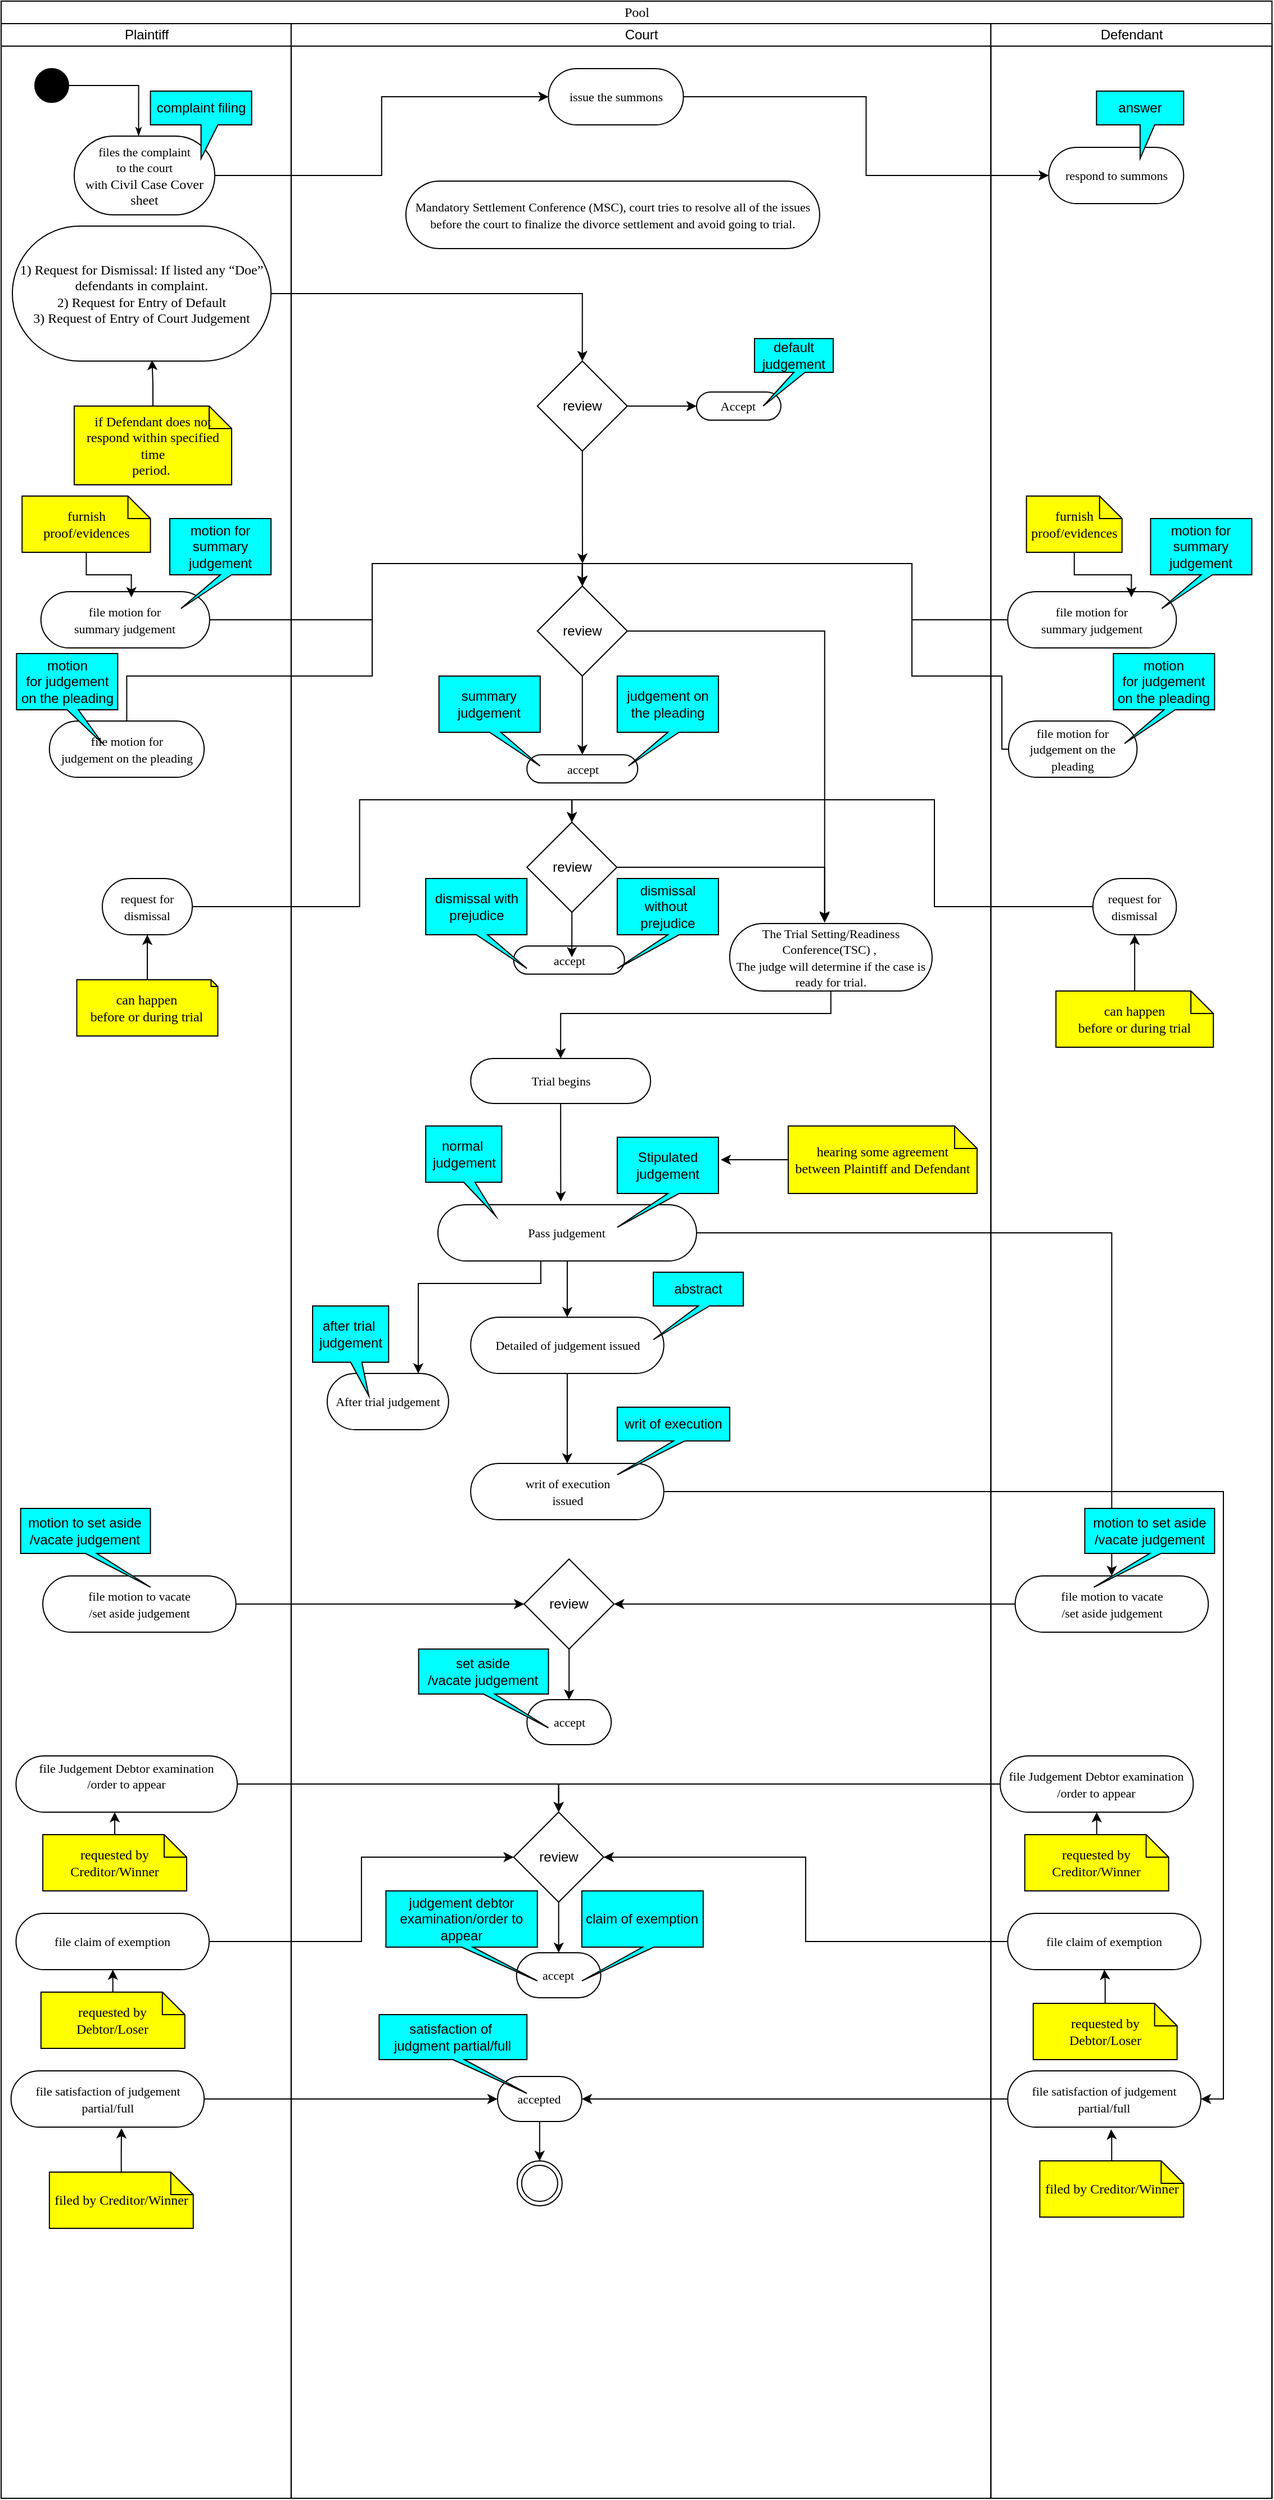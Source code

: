 <mxfile version="20.1.1" type="github">
  <diagram name="Page-1" id="0783ab3e-0a74-02c8-0abd-f7b4e66b4bec">
    <mxGraphModel dx="1243" dy="2757" grid="1" gridSize="10" guides="1" tooltips="1" connect="1" arrows="1" fold="1" page="1" pageScale="1" pageWidth="850" pageHeight="1100" background="none" math="0" shadow="0">
      <root>
        <mxCell id="0" />
        <mxCell id="1" parent="0" />
        <mxCell id="1c1d494c118603dd-1" value="Pool" style="swimlane;html=1;childLayout=stackLayout;startSize=20;rounded=0;shadow=0;comic=0;labelBackgroundColor=none;strokeWidth=1;fontFamily=Verdana;fontSize=12;align=center;fontStyle=0" parent="1" vertex="1">
          <mxGeometry x="60" y="-2180" width="1130.2" height="2220" as="geometry" />
        </mxCell>
        <mxCell id="rqw2_flAwsqcisbEdpRb-81" style="edgeStyle=orthogonalEdgeStyle;rounded=0;orthogonalLoop=1;jettySize=auto;html=1;entryX=0.5;entryY=0;entryDx=0;entryDy=0;fontStyle=0" parent="1c1d494c118603dd-1" source="rqw2_flAwsqcisbEdpRb-68" target="rqw2_flAwsqcisbEdpRb-80" edge="1">
          <mxGeometry relative="1" as="geometry" />
        </mxCell>
        <mxCell id="rqw2_flAwsqcisbEdpRb-84" style="edgeStyle=orthogonalEdgeStyle;rounded=0;orthogonalLoop=1;jettySize=auto;html=1;entryX=0;entryY=0.5;entryDx=0;entryDy=0;fontStyle=0" parent="1c1d494c118603dd-1" source="rqw2_flAwsqcisbEdpRb-71" target="rqw2_flAwsqcisbEdpRb-80" edge="1">
          <mxGeometry relative="1" as="geometry" />
        </mxCell>
        <mxCell id="2UfcmBDN33OV_tJoAeHY-24" style="edgeStyle=orthogonalEdgeStyle;rounded=0;orthogonalLoop=1;jettySize=auto;html=1;entryX=0;entryY=0.5;entryDx=0;entryDy=0;fontStyle=0" parent="1c1d494c118603dd-1" source="2UfcmBDN33OV_tJoAeHY-19" target="2UfcmBDN33OV_tJoAeHY-23" edge="1">
          <mxGeometry relative="1" as="geometry" />
        </mxCell>
        <mxCell id="2UfcmBDN33OV_tJoAeHY-27" style="edgeStyle=orthogonalEdgeStyle;rounded=0;orthogonalLoop=1;jettySize=auto;html=1;entryX=0;entryY=0.5;entryDx=0;entryDy=0;fontStyle=0" parent="1c1d494c118603dd-1" source="2UfcmBDN33OV_tJoAeHY-23" target="2UfcmBDN33OV_tJoAeHY-26" edge="1">
          <mxGeometry relative="1" as="geometry" />
        </mxCell>
        <mxCell id="rqw2_flAwsqcisbEdpRb-102" style="edgeStyle=orthogonalEdgeStyle;rounded=0;orthogonalLoop=1;jettySize=auto;html=1;entryX=0;entryY=0.5;entryDx=0;entryDy=0;fontStyle=0" parent="1c1d494c118603dd-1" source="rqw2_flAwsqcisbEdpRb-96" target="rqw2_flAwsqcisbEdpRb-99" edge="1">
          <mxGeometry relative="1" as="geometry" />
        </mxCell>
        <mxCell id="rqw2_flAwsqcisbEdpRb-103" style="edgeStyle=orthogonalEdgeStyle;rounded=0;orthogonalLoop=1;jettySize=auto;html=1;entryX=1;entryY=0.5;entryDx=0;entryDy=0;fontStyle=0" parent="1c1d494c118603dd-1" source="rqw2_flAwsqcisbEdpRb-97" target="rqw2_flAwsqcisbEdpRb-99" edge="1">
          <mxGeometry relative="1" as="geometry" />
        </mxCell>
        <mxCell id="rqw2_flAwsqcisbEdpRb-110" style="edgeStyle=orthogonalEdgeStyle;rounded=0;orthogonalLoop=1;jettySize=auto;html=1;entryX=0;entryY=0.5;entryDx=0;entryDy=0;fontStyle=0" parent="1c1d494c118603dd-1" source="rqw2_flAwsqcisbEdpRb-107" target="rqw2_flAwsqcisbEdpRb-114" edge="1">
          <mxGeometry relative="1" as="geometry">
            <mxPoint x="467.94" y="2045" as="targetPoint" />
          </mxGeometry>
        </mxCell>
        <mxCell id="rqw2_flAwsqcisbEdpRb-162" style="edgeStyle=orthogonalEdgeStyle;rounded=0;orthogonalLoop=1;jettySize=auto;html=1;entryX=0.5;entryY=0;entryDx=0;entryDy=0;fontStyle=0" parent="1c1d494c118603dd-1" source="rqw2_flAwsqcisbEdpRb-24" target="rqw2_flAwsqcisbEdpRb-97" edge="1">
          <mxGeometry relative="1" as="geometry" />
        </mxCell>
        <mxCell id="rqw2_flAwsqcisbEdpRb-163" style="edgeStyle=orthogonalEdgeStyle;rounded=0;orthogonalLoop=1;jettySize=auto;html=1;entryX=1;entryY=0.5;entryDx=0;entryDy=0;fontStyle=0" parent="1c1d494c118603dd-1" source="rqw2_flAwsqcisbEdpRb-62" target="rqw2_flAwsqcisbEdpRb-108" edge="1">
          <mxGeometry relative="1" as="geometry" />
        </mxCell>
        <mxCell id="xSkopG2fylaIycVmVstg-16" style="edgeStyle=orthogonalEdgeStyle;rounded=0;orthogonalLoop=1;jettySize=auto;html=1;entryX=0.5;entryY=0;entryDx=0;entryDy=0;fontStyle=0" parent="1c1d494c118603dd-1" source="rqw2_flAwsqcisbEdpRb-74" target="rqw2_flAwsqcisbEdpRb-80" edge="1">
          <mxGeometry relative="1" as="geometry" />
        </mxCell>
        <mxCell id="xSkopG2fylaIycVmVstg-19" style="edgeStyle=orthogonalEdgeStyle;rounded=0;orthogonalLoop=1;jettySize=auto;html=1;entryX=1;entryY=0.5;entryDx=0;entryDy=0;fontStyle=0" parent="1c1d494c118603dd-1" source="rqw2_flAwsqcisbEdpRb-108" target="rqw2_flAwsqcisbEdpRb-114" edge="1">
          <mxGeometry relative="1" as="geometry" />
        </mxCell>
        <mxCell id="2EWMsnBcIdesiWQIsCAK-2" style="edgeStyle=orthogonalEdgeStyle;rounded=0;orthogonalLoop=1;jettySize=auto;html=1;entryX=0.5;entryY=0;entryDx=0;entryDy=0;fontStyle=0" parent="1c1d494c118603dd-1" source="2UfcmBDN33OV_tJoAeHY-46" target="2UfcmBDN33OV_tJoAeHY-57" edge="1">
          <mxGeometry relative="1" as="geometry">
            <Array as="points">
              <mxPoint x="330" y="550" />
              <mxPoint x="330" y="500" />
              <mxPoint x="517" y="500" />
            </Array>
          </mxGeometry>
        </mxCell>
        <mxCell id="2EWMsnBcIdesiWQIsCAK-3" style="edgeStyle=orthogonalEdgeStyle;rounded=0;orthogonalLoop=1;jettySize=auto;html=1;entryX=0.5;entryY=0;entryDx=0;entryDy=0;fontStyle=0" parent="1c1d494c118603dd-1" source="2UfcmBDN33OV_tJoAeHY-47" target="2UfcmBDN33OV_tJoAeHY-57" edge="1">
          <mxGeometry relative="1" as="geometry">
            <Array as="points">
              <mxPoint x="112" y="600" />
              <mxPoint x="330" y="600" />
              <mxPoint x="330" y="500" />
              <mxPoint x="517" y="500" />
            </Array>
          </mxGeometry>
        </mxCell>
        <mxCell id="2EWMsnBcIdesiWQIsCAK-4" style="edgeStyle=orthogonalEdgeStyle;rounded=0;orthogonalLoop=1;jettySize=auto;html=1;entryX=0.5;entryY=0;entryDx=0;entryDy=0;fontStyle=0" parent="1c1d494c118603dd-1" source="2UfcmBDN33OV_tJoAeHY-53" target="2UfcmBDN33OV_tJoAeHY-57" edge="1">
          <mxGeometry relative="1" as="geometry">
            <Array as="points">
              <mxPoint x="810" y="550" />
              <mxPoint x="810" y="500" />
              <mxPoint x="517" y="500" />
            </Array>
          </mxGeometry>
        </mxCell>
        <mxCell id="2EWMsnBcIdesiWQIsCAK-5" style="edgeStyle=orthogonalEdgeStyle;rounded=0;orthogonalLoop=1;jettySize=auto;html=1;entryX=0.5;entryY=0;entryDx=0;entryDy=0;exitX=0;exitY=0.5;exitDx=0;exitDy=0;fontStyle=0" parent="1c1d494c118603dd-1" source="2UfcmBDN33OV_tJoAeHY-54" target="2UfcmBDN33OV_tJoAeHY-57" edge="1">
          <mxGeometry relative="1" as="geometry">
            <Array as="points">
              <mxPoint x="890" y="665" />
              <mxPoint x="890" y="600" />
              <mxPoint x="810" y="600" />
              <mxPoint x="810" y="500" />
              <mxPoint x="517" y="500" />
            </Array>
          </mxGeometry>
        </mxCell>
        <mxCell id="1c1d494c118603dd-2" value="Plaintiff" style="swimlane;html=1;startSize=20;fontStyle=0" parent="1c1d494c118603dd-1" vertex="1">
          <mxGeometry y="20" width="257.94" height="2200" as="geometry" />
        </mxCell>
        <mxCell id="60571a20871a0731-4" value="" style="ellipse;whiteSpace=wrap;html=1;rounded=0;shadow=0;comic=0;labelBackgroundColor=none;strokeWidth=1;fillColor=#000000;fontFamily=Verdana;fontSize=12;align=center;fontStyle=0" parent="1c1d494c118603dd-2" vertex="1">
          <mxGeometry x="30" y="40" width="30" height="30" as="geometry" />
        </mxCell>
        <mxCell id="1c1d494c118603dd-27" style="edgeStyle=orthogonalEdgeStyle;rounded=0;html=1;labelBackgroundColor=none;startArrow=none;startFill=0;startSize=5;endArrow=classicThin;endFill=1;endSize=5;jettySize=auto;orthogonalLoop=1;strokeWidth=1;fontFamily=Verdana;fontSize=12;entryX=0.458;entryY=0;entryDx=0;entryDy=0;entryPerimeter=0;fontStyle=0" parent="1c1d494c118603dd-2" source="60571a20871a0731-4" target="2UfcmBDN33OV_tJoAeHY-19" edge="1">
          <mxGeometry relative="1" as="geometry">
            <mxPoint x="125" y="80" as="targetPoint" />
          </mxGeometry>
        </mxCell>
        <mxCell id="2UfcmBDN33OV_tJoAeHY-19" value="&lt;span&gt;&lt;span style=&quot;font-size: 11px; background-color: rgb(255, 255, 255);&quot;&gt;files the complaint&lt;/span&gt;&lt;br style=&quot;font-size: 11px;&quot;&gt;&lt;span style=&quot;font-size: 11px; background-color: rgb(255, 255, 255);&quot;&gt;to the court&lt;br&gt;with&amp;nbsp;&lt;/span&gt;Civil Case Cover sheet&lt;/span&gt;&lt;span style=&quot;font-size: 11px; background-color: rgb(255, 255, 255);&quot;&gt;&lt;br&gt;&lt;/span&gt;" style="rounded=1;whiteSpace=wrap;html=1;shadow=0;comic=0;labelBackgroundColor=none;strokeWidth=1;fontFamily=Verdana;fontSize=12;align=center;arcSize=50;fontStyle=0" parent="1c1d494c118603dd-2" vertex="1">
          <mxGeometry x="65" y="100" width="125" height="70" as="geometry" />
        </mxCell>
        <mxCell id="2UfcmBDN33OV_tJoAeHY-32" value="&lt;span&gt;complaint filing&lt;/span&gt;" style="shape=callout;whiteSpace=wrap;html=1;perimeter=calloutPerimeter;fillColor=#00FFFF;base=15;fontStyle=0" parent="1c1d494c118603dd-2" vertex="1">
          <mxGeometry x="132.79" y="60" width="90" height="60" as="geometry" />
        </mxCell>
        <mxCell id="2UfcmBDN33OV_tJoAeHY-35" value="&lt;span&gt;1) Request for Dismissal: If listed any “Doe” defendants in complaint.&lt;/span&gt;&lt;br&gt;&lt;span&gt;2)&amp;nbsp;Request for Entry of Default&lt;/span&gt;&lt;br&gt;&lt;span&gt;3)&amp;nbsp;Request of Entry of Court Judgement&lt;/span&gt;" style="rounded=1;whiteSpace=wrap;html=1;shadow=0;comic=0;labelBackgroundColor=none;strokeWidth=1;fontFamily=Verdana;fontSize=12;align=center;arcSize=50;fontStyle=0" parent="1c1d494c118603dd-2" vertex="1">
          <mxGeometry x="10" y="180" width="230" height="120" as="geometry" />
        </mxCell>
        <mxCell id="vc-vV2gt0Ga46iBnNbQG-29" style="edgeStyle=orthogonalEdgeStyle;rounded=0;orthogonalLoop=1;jettySize=auto;html=1;entryX=0.54;entryY=0.991;entryDx=0;entryDy=0;entryPerimeter=0;" edge="1" parent="1c1d494c118603dd-2" source="1c1d494c118603dd-25" target="2UfcmBDN33OV_tJoAeHY-35">
          <mxGeometry relative="1" as="geometry" />
        </mxCell>
        <mxCell id="1c1d494c118603dd-25" value="&lt;span&gt;if Defendant does not&lt;/span&gt;&lt;br&gt;&lt;span&gt;respond within specified time &lt;/span&gt;&lt;br&gt;&lt;span&gt;period.&amp;nbsp;&lt;/span&gt;" style="shape=note;whiteSpace=wrap;html=1;rounded=0;shadow=0;comic=0;labelBackgroundColor=none;strokeWidth=1;fontFamily=Verdana;fontSize=12;align=center;size=20;fillColor=#FFFF00;fontStyle=0" parent="1c1d494c118603dd-2" vertex="1">
          <mxGeometry x="65" y="340" width="140" height="70" as="geometry" />
        </mxCell>
        <mxCell id="2UfcmBDN33OV_tJoAeHY-46" value="&lt;span style=&quot;font-size: 11px; background-color: rgb(255, 255, 255);&quot;&gt;&lt;span&gt;file motion for &lt;br&gt;summary judgement&lt;/span&gt;&lt;/span&gt;" style="rounded=1;whiteSpace=wrap;html=1;shadow=0;comic=0;labelBackgroundColor=none;strokeWidth=1;fontFamily=Verdana;fontSize=12;align=center;arcSize=50;fontStyle=0" parent="1c1d494c118603dd-2" vertex="1">
          <mxGeometry x="35.44" y="505" width="150" height="50" as="geometry" />
        </mxCell>
        <mxCell id="2UfcmBDN33OV_tJoAeHY-47" value="&lt;span style=&quot;font-size: 11px; background-color: rgb(255, 255, 255);&quot;&gt;&lt;span&gt;file motion for &lt;br&gt;judgement on the pleading&lt;/span&gt;&lt;/span&gt;" style="rounded=1;whiteSpace=wrap;html=1;shadow=0;comic=0;labelBackgroundColor=none;strokeWidth=1;fontFamily=Verdana;fontSize=12;align=center;arcSize=50;fontStyle=0" parent="1c1d494c118603dd-2" vertex="1">
          <mxGeometry x="42.93" y="620" width="137.62" height="50" as="geometry" />
        </mxCell>
        <mxCell id="2UfcmBDN33OV_tJoAeHY-50" value="&lt;span&gt;motion for&lt;br&gt;summary judgement&lt;/span&gt;" style="shape=callout;whiteSpace=wrap;html=1;perimeter=calloutPerimeter;fillColor=#00FFFF;base=10;position2=0.11;fontStyle=0" parent="1c1d494c118603dd-2" vertex="1">
          <mxGeometry x="150" y="440" width="90" height="80" as="geometry" />
        </mxCell>
        <mxCell id="2UfcmBDN33OV_tJoAeHY-52" value="&lt;span&gt;motion for&amp;nbsp;judgement on the pleading&lt;/span&gt;" style="shape=callout;whiteSpace=wrap;html=1;perimeter=calloutPerimeter;fillColor=#00FFFF;base=10;position2=0.85;fontStyle=0" parent="1c1d494c118603dd-2" vertex="1">
          <mxGeometry x="13.69" y="560" width="90" height="80" as="geometry" />
        </mxCell>
        <mxCell id="rqw2_flAwsqcisbEdpRb-68" value="&lt;span&gt;&lt;span style=&quot;font-size: 11px; background-color: rgb(255, 255, 255);&quot;&gt;file Judgement Debtor examination&lt;/span&gt;&lt;br style=&quot;font-size: 11px;&quot;&gt;&lt;span style=&quot;font-size: 11px; background-color: rgb(255, 255, 255);&quot;&gt;/order to appear&lt;/span&gt;&lt;/span&gt;&lt;span style=&quot;font-size: 11px; background-color: rgb(255, 255, 255);&quot;&gt;&lt;span&gt;&lt;br&gt;&lt;/span&gt;&lt;br&gt;&lt;/span&gt;" style="rounded=1;whiteSpace=wrap;html=1;shadow=0;comic=0;labelBackgroundColor=none;strokeWidth=1;fontFamily=Verdana;fontSize=12;align=center;arcSize=50;fontStyle=0" parent="1c1d494c118603dd-2" vertex="1">
          <mxGeometry x="13.25" y="1540" width="196.75" height="50" as="geometry" />
        </mxCell>
        <mxCell id="rqw2_flAwsqcisbEdpRb-70" style="edgeStyle=orthogonalEdgeStyle;rounded=0;orthogonalLoop=1;jettySize=auto;html=1;fontStyle=0" parent="1c1d494c118603dd-2" source="rqw2_flAwsqcisbEdpRb-69" target="rqw2_flAwsqcisbEdpRb-68" edge="1">
          <mxGeometry relative="1" as="geometry">
            <Array as="points">
              <mxPoint x="158.88" y="1660" />
              <mxPoint x="115.88" y="1660" />
            </Array>
          </mxGeometry>
        </mxCell>
        <mxCell id="rqw2_flAwsqcisbEdpRb-69" value="&lt;span&gt;requested by Creditor/Winner&lt;/span&gt;" style="shape=note;whiteSpace=wrap;html=1;rounded=0;shadow=0;comic=0;labelBackgroundColor=none;strokeWidth=1;fontFamily=Verdana;fontSize=12;align=center;size=20;fillColor=#FFFF00;fontStyle=0" parent="1c1d494c118603dd-2" vertex="1">
          <mxGeometry x="37.07" y="1610" width="127.94" height="50" as="geometry" />
        </mxCell>
        <mxCell id="rqw2_flAwsqcisbEdpRb-71" value="&lt;span style=&quot;font-size: 11px; background-color: rgb(255, 255, 255);&quot;&gt;&lt;span&gt;file claim of exemption&lt;/span&gt;&lt;/span&gt;&lt;span style=&quot;font-size: 11px; background-color: rgb(255, 255, 255);&quot;&gt;&lt;br&gt;&lt;/span&gt;" style="rounded=1;whiteSpace=wrap;html=1;shadow=0;comic=0;labelBackgroundColor=none;strokeWidth=1;fontFamily=Verdana;fontSize=12;align=center;arcSize=50;fontStyle=0" parent="1c1d494c118603dd-2" vertex="1">
          <mxGeometry x="13.25" y="1680" width="171.75" height="50" as="geometry" />
        </mxCell>
        <mxCell id="rqw2_flAwsqcisbEdpRb-72" style="edgeStyle=orthogonalEdgeStyle;rounded=0;orthogonalLoop=1;jettySize=auto;html=1;fontStyle=0" parent="1c1d494c118603dd-2" source="rqw2_flAwsqcisbEdpRb-73" target="rqw2_flAwsqcisbEdpRb-71" edge="1">
          <mxGeometry relative="1" as="geometry" />
        </mxCell>
        <mxCell id="rqw2_flAwsqcisbEdpRb-73" value="&lt;span&gt;requested by Debtor/Loser&lt;/span&gt;" style="shape=note;whiteSpace=wrap;html=1;rounded=0;shadow=0;comic=0;labelBackgroundColor=none;strokeWidth=1;fontFamily=Verdana;fontSize=12;align=center;size=20;fillColor=#FFFF00;fontStyle=0" parent="1c1d494c118603dd-2" vertex="1">
          <mxGeometry x="35.44" y="1750" width="127.94" height="50" as="geometry" />
        </mxCell>
        <mxCell id="rqw2_flAwsqcisbEdpRb-96" value="&lt;span style=&quot;font-size: 11px; background-color: rgb(255, 255, 255);&quot;&gt;&lt;span&gt;file motion to vacate&lt;br&gt;/set aside judgement&lt;/span&gt;&lt;br&gt;&lt;/span&gt;" style="rounded=1;whiteSpace=wrap;html=1;shadow=0;comic=0;labelBackgroundColor=none;strokeWidth=1;fontFamily=Verdana;fontSize=12;align=center;arcSize=50;fontStyle=0" parent="1c1d494c118603dd-2" vertex="1">
          <mxGeometry x="37.07" y="1380" width="171.75" height="50" as="geometry" />
        </mxCell>
        <mxCell id="rqw2_flAwsqcisbEdpRb-107" value="&lt;span style=&quot;background-color: rgb(255, 255, 255);&quot;&gt;&lt;span&gt;&lt;span style=&quot;font-size: 11px;&quot;&gt;file satisfaction&amp;nbsp;of judgement&lt;/span&gt;&lt;br&gt;&lt;span style=&quot;font-size: 11px;&quot;&gt;partial/full&lt;/span&gt;&lt;/span&gt;&lt;br&gt;&lt;/span&gt;" style="rounded=1;whiteSpace=wrap;html=1;shadow=0;comic=0;labelBackgroundColor=none;strokeWidth=1;fontFamily=Verdana;fontSize=12;align=center;arcSize=50;fontStyle=0" parent="1c1d494c118603dd-2" vertex="1">
          <mxGeometry x="8.8" y="1820" width="171.75" height="50" as="geometry" />
        </mxCell>
        <mxCell id="xSkopG2fylaIycVmVstg-2" style="edgeStyle=orthogonalEdgeStyle;rounded=0;orthogonalLoop=1;jettySize=auto;html=1;entryX=0.536;entryY=0.1;entryDx=0;entryDy=0;entryPerimeter=0;fontStyle=0" parent="1c1d494c118603dd-2" source="rqw2_flAwsqcisbEdpRb-117" target="2UfcmBDN33OV_tJoAeHY-46" edge="1">
          <mxGeometry relative="1" as="geometry" />
        </mxCell>
        <mxCell id="rqw2_flAwsqcisbEdpRb-117" value="&lt;span&gt;furnish proof/evidences&lt;/span&gt;" style="shape=note;whiteSpace=wrap;html=1;rounded=0;shadow=0;comic=0;labelBackgroundColor=none;strokeWidth=1;fontFamily=Verdana;fontSize=12;align=center;size=20;fillColor=#FFFF00;fontStyle=0" parent="1c1d494c118603dd-2" vertex="1">
          <mxGeometry x="18.66" y="420" width="114.13" height="50" as="geometry" />
        </mxCell>
        <mxCell id="2EWMsnBcIdesiWQIsCAK-9" style="edgeStyle=orthogonalEdgeStyle;rounded=0;orthogonalLoop=1;jettySize=auto;html=1;entryX=0.5;entryY=1;entryDx=0;entryDy=0;fontStyle=0" parent="1c1d494c118603dd-2" source="rqw2_flAwsqcisbEdpRb-122" target="rqw2_flAwsqcisbEdpRb-146" edge="1">
          <mxGeometry relative="1" as="geometry" />
        </mxCell>
        <mxCell id="rqw2_flAwsqcisbEdpRb-122" value="&lt;span&gt;can happen&lt;br&gt;before or during trial&lt;/span&gt;" style="shape=note;whiteSpace=wrap;html=1;rounded=0;shadow=0;comic=0;labelBackgroundColor=none;strokeWidth=1;fontFamily=Verdana;fontSize=12;align=center;size=6;fillColor=#FFFF00;fontStyle=0" parent="1c1d494c118603dd-2" vertex="1">
          <mxGeometry x="67.28" y="850" width="125.44" height="50" as="geometry" />
        </mxCell>
        <mxCell id="rqw2_flAwsqcisbEdpRb-139" style="edgeStyle=orthogonalEdgeStyle;rounded=0;orthogonalLoop=1;jettySize=auto;html=1;entryX=0.572;entryY=1.02;entryDx=0;entryDy=0;entryPerimeter=0;fontStyle=0" parent="1c1d494c118603dd-2" source="rqw2_flAwsqcisbEdpRb-138" target="rqw2_flAwsqcisbEdpRb-107" edge="1">
          <mxGeometry relative="1" as="geometry" />
        </mxCell>
        <mxCell id="rqw2_flAwsqcisbEdpRb-138" value="&lt;span&gt;filed by Creditor/Winner&lt;/span&gt;" style="shape=note;whiteSpace=wrap;html=1;rounded=0;shadow=0;comic=0;labelBackgroundColor=none;strokeWidth=1;fontFamily=Verdana;fontSize=12;align=center;size=20;fillColor=#FFFF00;fontStyle=0" parent="1c1d494c118603dd-2" vertex="1">
          <mxGeometry x="42.93" y="1910" width="127.94" height="50" as="geometry" />
        </mxCell>
        <mxCell id="rqw2_flAwsqcisbEdpRb-146" value="&lt;span style=&quot;font-size: 11px; background-color: rgb(255, 255, 255);&quot;&gt;&lt;span&gt;request for dismissal&lt;/span&gt;&lt;/span&gt;" style="rounded=1;whiteSpace=wrap;html=1;shadow=0;comic=0;labelBackgroundColor=none;strokeWidth=1;fontFamily=Verdana;fontSize=12;align=center;arcSize=50;fontStyle=0" parent="1c1d494c118603dd-2" vertex="1">
          <mxGeometry x="90" y="760" width="80" height="50" as="geometry" />
        </mxCell>
        <mxCell id="xSkopG2fylaIycVmVstg-26" value="&lt;span&gt;motion to set aside&lt;br&gt;/vacate judgement&lt;/span&gt;" style="shape=callout;whiteSpace=wrap;html=1;perimeter=calloutPerimeter;fillColor=#00FFFF;base=10;position2=1;fontStyle=0" parent="1c1d494c118603dd-2" vertex="1">
          <mxGeometry x="17.35" y="1320" width="115.44" height="70" as="geometry" />
        </mxCell>
        <mxCell id="1c1d494c118603dd-3" value="Court" style="swimlane;html=1;startSize=20;fontStyle=0" parent="1c1d494c118603dd-1" vertex="1">
          <mxGeometry x="257.94" y="20" width="622.26" height="2200" as="geometry" />
        </mxCell>
        <mxCell id="2UfcmBDN33OV_tJoAeHY-23" value="&lt;span style=&quot;font-size: 11px; background-color: rgb(255, 255, 255);&quot;&gt;&lt;span&gt;issue the summons&lt;/span&gt;&lt;/span&gt;" style="rounded=1;whiteSpace=wrap;html=1;shadow=0;comic=0;labelBackgroundColor=none;strokeWidth=1;fontFamily=Verdana;fontSize=12;align=center;arcSize=50;fontStyle=0" parent="1c1d494c118603dd-3" vertex="1">
          <mxGeometry x="228.82" y="40" width="120" height="50" as="geometry" />
        </mxCell>
        <mxCell id="vc-vV2gt0Ga46iBnNbQG-9" style="edgeStyle=orthogonalEdgeStyle;rounded=0;orthogonalLoop=1;jettySize=auto;html=1;entryX=0;entryY=0.5;entryDx=0;entryDy=0;fontStyle=0" edge="1" parent="1c1d494c118603dd-3" source="2UfcmBDN33OV_tJoAeHY-37" target="2UfcmBDN33OV_tJoAeHY-40">
          <mxGeometry relative="1" as="geometry" />
        </mxCell>
        <mxCell id="vc-vV2gt0Ga46iBnNbQG-10" style="edgeStyle=orthogonalEdgeStyle;rounded=0;orthogonalLoop=1;jettySize=auto;html=1;fontStyle=0" edge="1" parent="1c1d494c118603dd-3" source="2UfcmBDN33OV_tJoAeHY-37">
          <mxGeometry relative="1" as="geometry">
            <mxPoint x="259.06" y="480" as="targetPoint" />
          </mxGeometry>
        </mxCell>
        <mxCell id="2UfcmBDN33OV_tJoAeHY-37" value="&lt;span&gt;review&lt;/span&gt;" style="rhombus;whiteSpace=wrap;html=1;fillColor=#FFFFFF;fontStyle=0" parent="1c1d494c118603dd-3" vertex="1">
          <mxGeometry x="218.94" y="300" width="80" height="80" as="geometry" />
        </mxCell>
        <mxCell id="2UfcmBDN33OV_tJoAeHY-40" value="&lt;span style=&quot;font-size: 11px; background-color: rgb(255, 255, 255);&quot;&gt;&lt;span&gt;Accept&lt;/span&gt;&lt;/span&gt;" style="rounded=1;whiteSpace=wrap;html=1;shadow=0;comic=0;labelBackgroundColor=none;strokeWidth=1;fontFamily=Verdana;fontSize=12;align=center;arcSize=50;fontStyle=0" parent="1c1d494c118603dd-3" vertex="1">
          <mxGeometry x="360.53" y="327.5" width="75" height="25" as="geometry" />
        </mxCell>
        <mxCell id="2UfcmBDN33OV_tJoAeHY-41" value="&lt;span&gt;default judgement&lt;/span&gt;" style="shape=callout;whiteSpace=wrap;html=1;perimeter=calloutPerimeter;fillColor=#00FFFF;base=10;position2=0.11;fontStyle=0" parent="1c1d494c118603dd-3" vertex="1">
          <mxGeometry x="412.06" y="280" width="70" height="60" as="geometry" />
        </mxCell>
        <mxCell id="2UfcmBDN33OV_tJoAeHY-62" style="edgeStyle=orthogonalEdgeStyle;rounded=0;orthogonalLoop=1;jettySize=auto;html=1;entryX=0.5;entryY=0;entryDx=0;entryDy=0;fontStyle=0" parent="1c1d494c118603dd-3" source="2UfcmBDN33OV_tJoAeHY-57" target="2UfcmBDN33OV_tJoAeHY-60" edge="1">
          <mxGeometry relative="1" as="geometry" />
        </mxCell>
        <mxCell id="vc-vV2gt0Ga46iBnNbQG-16" style="edgeStyle=orthogonalEdgeStyle;rounded=0;orthogonalLoop=1;jettySize=auto;html=1;entryX=0.469;entryY=-0.013;entryDx=0;entryDy=0;entryPerimeter=0;fontStyle=0" edge="1" parent="1c1d494c118603dd-3" source="2UfcmBDN33OV_tJoAeHY-57" target="vc-vV2gt0Ga46iBnNbQG-11">
          <mxGeometry relative="1" as="geometry" />
        </mxCell>
        <mxCell id="2UfcmBDN33OV_tJoAeHY-57" value="&lt;span&gt;review&lt;/span&gt;" style="rhombus;whiteSpace=wrap;html=1;fillColor=#FFFFFF;fontStyle=0" parent="1c1d494c118603dd-3" vertex="1">
          <mxGeometry x="218.94" y="500" width="80" height="80" as="geometry" />
        </mxCell>
        <mxCell id="2UfcmBDN33OV_tJoAeHY-60" value="&lt;span style=&quot;font-size: 11px; background-color: rgb(255, 255, 255);&quot;&gt;&lt;span&gt;accept&lt;/span&gt;&lt;/span&gt;" style="rounded=1;whiteSpace=wrap;html=1;shadow=0;comic=0;labelBackgroundColor=none;strokeWidth=1;fontFamily=Verdana;fontSize=12;align=center;arcSize=50;fontStyle=0" parent="1c1d494c118603dd-3" vertex="1">
          <mxGeometry x="209.66" y="650" width="98.56" height="25" as="geometry" />
        </mxCell>
        <mxCell id="xSkopG2fylaIycVmVstg-15" style="edgeStyle=orthogonalEdgeStyle;rounded=0;orthogonalLoop=1;jettySize=auto;html=1;entryX=0.475;entryY=-0.057;entryDx=0;entryDy=0;entryPerimeter=0;fontStyle=0" parent="1c1d494c118603dd-3" source="rqw2_flAwsqcisbEdpRb-19" target="rqw2_flAwsqcisbEdpRb-24" edge="1">
          <mxGeometry relative="1" as="geometry" />
        </mxCell>
        <mxCell id="rqw2_flAwsqcisbEdpRb-19" value="&lt;span style=&quot;font-size: 11px; background-color: rgb(255, 255, 255);&quot;&gt;&lt;span&gt;Trial begins&lt;/span&gt;&lt;/span&gt;" style="rounded=1;whiteSpace=wrap;html=1;shadow=0;comic=0;labelBackgroundColor=none;strokeWidth=1;fontFamily=Verdana;fontSize=12;align=center;arcSize=50;fontStyle=0" parent="1c1d494c118603dd-3" vertex="1">
          <mxGeometry x="159.66" y="920" width="160" height="40" as="geometry" />
        </mxCell>
        <mxCell id="rqw2_flAwsqcisbEdpRb-135" style="edgeStyle=orthogonalEdgeStyle;rounded=0;orthogonalLoop=1;jettySize=auto;html=1;entryX=0.5;entryY=0;entryDx=0;entryDy=0;fontStyle=0" parent="1c1d494c118603dd-3" source="rqw2_flAwsqcisbEdpRb-24" target="rqw2_flAwsqcisbEdpRb-64" edge="1">
          <mxGeometry relative="1" as="geometry" />
        </mxCell>
        <mxCell id="rqw2_flAwsqcisbEdpRb-145" style="edgeStyle=orthogonalEdgeStyle;rounded=0;orthogonalLoop=1;jettySize=auto;html=1;entryX=0.75;entryY=0;entryDx=0;entryDy=0;fontStyle=0" parent="1c1d494c118603dd-3" source="rqw2_flAwsqcisbEdpRb-24" target="rqw2_flAwsqcisbEdpRb-142" edge="1">
          <mxGeometry relative="1" as="geometry">
            <Array as="points">
              <mxPoint x="222" y="1120" />
              <mxPoint x="113" y="1120" />
            </Array>
          </mxGeometry>
        </mxCell>
        <mxCell id="rqw2_flAwsqcisbEdpRb-24" value="&lt;span style=&quot;font-size: 11px; background-color: rgb(255, 255, 255);&quot;&gt;&lt;span&gt;Pass judgement&lt;/span&gt;&lt;/span&gt;" style="rounded=1;whiteSpace=wrap;html=1;shadow=0;comic=0;labelBackgroundColor=none;strokeWidth=1;fontFamily=Verdana;fontSize=12;align=center;arcSize=50;fontStyle=0" parent="1c1d494c118603dd-3" vertex="1">
          <mxGeometry x="130.53" y="1050" width="230" height="50" as="geometry" />
        </mxCell>
        <mxCell id="rqw2_flAwsqcisbEdpRb-38" value="&lt;span&gt;Stipulated judgement&lt;/span&gt;" style="shape=callout;whiteSpace=wrap;html=1;perimeter=calloutPerimeter;fillColor=#00FFFF;base=10;position2=0;fontStyle=0" parent="1c1d494c118603dd-3" vertex="1">
          <mxGeometry x="290" y="990" width="90" height="80" as="geometry" />
        </mxCell>
        <mxCell id="rqw2_flAwsqcisbEdpRb-62" value="&lt;span style=&quot;font-size: 11px; background-color: rgb(255, 255, 255);&quot;&gt;&lt;span&gt;writ of execution&lt;br&gt;issued&lt;/span&gt;&lt;br&gt;&lt;/span&gt;" style="rounded=1;whiteSpace=wrap;html=1;shadow=0;comic=0;labelBackgroundColor=none;strokeWidth=1;fontFamily=Verdana;fontSize=12;align=center;arcSize=50;fontStyle=0" parent="1c1d494c118603dd-3" vertex="1">
          <mxGeometry x="159.65" y="1280" width="171.75" height="50" as="geometry" />
        </mxCell>
        <mxCell id="rqw2_flAwsqcisbEdpRb-136" style="edgeStyle=orthogonalEdgeStyle;rounded=0;orthogonalLoop=1;jettySize=auto;html=1;entryX=0.5;entryY=0;entryDx=0;entryDy=0;fontStyle=0" parent="1c1d494c118603dd-3" source="rqw2_flAwsqcisbEdpRb-64" target="rqw2_flAwsqcisbEdpRb-62" edge="1">
          <mxGeometry relative="1" as="geometry" />
        </mxCell>
        <mxCell id="rqw2_flAwsqcisbEdpRb-64" value="&lt;span style=&quot;font-size: 11px; background-color: rgb(255, 255, 255);&quot;&gt;&lt;span&gt;Detailed of judgement issued&lt;/span&gt;&lt;/span&gt;" style="rounded=1;whiteSpace=wrap;html=1;shadow=0;comic=0;labelBackgroundColor=none;strokeWidth=1;fontFamily=Verdana;fontSize=12;align=center;arcSize=50;fontStyle=0" parent="1c1d494c118603dd-3" vertex="1">
          <mxGeometry x="159.66" y="1150" width="171.75" height="50" as="geometry" />
        </mxCell>
        <mxCell id="rqw2_flAwsqcisbEdpRb-65" value="&lt;span&gt;writ of execution&lt;/span&gt;" style="shape=callout;whiteSpace=wrap;html=1;perimeter=calloutPerimeter;fillColor=#00FFFF;base=10;position2=0;fontStyle=0" parent="1c1d494c118603dd-3" vertex="1">
          <mxGeometry x="290" y="1230" width="100" height="60" as="geometry" />
        </mxCell>
        <mxCell id="rqw2_flAwsqcisbEdpRb-66" value="&lt;span&gt;abstract&lt;/span&gt;" style="shape=callout;whiteSpace=wrap;html=1;perimeter=calloutPerimeter;fillColor=#00FFFF;base=10;position2=0;fontStyle=0" parent="1c1d494c118603dd-3" vertex="1">
          <mxGeometry x="322.06" y="1110" width="80" height="60" as="geometry" />
        </mxCell>
        <mxCell id="rqw2_flAwsqcisbEdpRb-93" style="edgeStyle=orthogonalEdgeStyle;rounded=0;orthogonalLoop=1;jettySize=auto;html=1;entryX=0.5;entryY=0;entryDx=0;entryDy=0;fontStyle=0" parent="1c1d494c118603dd-3" source="rqw2_flAwsqcisbEdpRb-80" target="rqw2_flAwsqcisbEdpRb-92" edge="1">
          <mxGeometry relative="1" as="geometry" />
        </mxCell>
        <mxCell id="rqw2_flAwsqcisbEdpRb-80" value="&lt;span&gt;review&lt;/span&gt;" style="rhombus;whiteSpace=wrap;html=1;fillColor=#FFFFFF;fontStyle=0" parent="1c1d494c118603dd-3" vertex="1">
          <mxGeometry x="197.88" y="1590" width="80" height="80" as="geometry" />
        </mxCell>
        <mxCell id="rqw2_flAwsqcisbEdpRb-86" value="&lt;span&gt;summary judgement&lt;/span&gt;" style="shape=callout;whiteSpace=wrap;html=1;perimeter=calloutPerimeter;fillColor=#00FFFF;base=10;position2=1;fontStyle=0" parent="1c1d494c118603dd-3" vertex="1">
          <mxGeometry x="131.44" y="580" width="90" height="80" as="geometry" />
        </mxCell>
        <mxCell id="rqw2_flAwsqcisbEdpRb-87" value="&lt;span&gt;judgement on the pleading&lt;/span&gt;" style="shape=callout;whiteSpace=wrap;html=1;perimeter=calloutPerimeter;fillColor=#00FFFF;base=10;position2=0.11;fontStyle=0" parent="1c1d494c118603dd-3" vertex="1">
          <mxGeometry x="290.0" y="580" width="90" height="80" as="geometry" />
        </mxCell>
        <mxCell id="rqw2_flAwsqcisbEdpRb-92" value="&lt;span style=&quot;font-size: 11px; background-color: rgb(255, 255, 255);&quot;&gt;&lt;span&gt;accept&lt;/span&gt;&lt;/span&gt;" style="rounded=1;whiteSpace=wrap;html=1;shadow=0;comic=0;labelBackgroundColor=none;strokeWidth=1;fontFamily=Verdana;fontSize=12;align=center;arcSize=50;fontStyle=0" parent="1c1d494c118603dd-3" vertex="1">
          <mxGeometry x="200.38" y="1715" width="75" height="40" as="geometry" />
        </mxCell>
        <mxCell id="rqw2_flAwsqcisbEdpRb-94" value="&lt;span&gt;judgement debtor examination/order to appear&lt;/span&gt;" style="shape=callout;whiteSpace=wrap;html=1;perimeter=calloutPerimeter;fillColor=#00FFFF;base=10;position2=1;fontStyle=0" parent="1c1d494c118603dd-3" vertex="1">
          <mxGeometry x="84.28" y="1660" width="134.66" height="80" as="geometry" />
        </mxCell>
        <mxCell id="rqw2_flAwsqcisbEdpRb-95" value="&lt;span&gt;claim of exemption&lt;/span&gt;" style="shape=callout;whiteSpace=wrap;html=1;perimeter=calloutPerimeter;fillColor=#00FFFF;base=10;position2=0;fontStyle=0" parent="1c1d494c118603dd-3" vertex="1">
          <mxGeometry x="258.5" y="1660" width="107.94" height="80" as="geometry" />
        </mxCell>
        <mxCell id="rqw2_flAwsqcisbEdpRb-105" style="edgeStyle=orthogonalEdgeStyle;rounded=0;orthogonalLoop=1;jettySize=auto;html=1;entryX=0.5;entryY=0;entryDx=0;entryDy=0;fontStyle=0" parent="1c1d494c118603dd-3" source="rqw2_flAwsqcisbEdpRb-99" target="rqw2_flAwsqcisbEdpRb-104" edge="1">
          <mxGeometry relative="1" as="geometry" />
        </mxCell>
        <mxCell id="rqw2_flAwsqcisbEdpRb-99" value="&lt;span&gt;review&lt;/span&gt;" style="rhombus;whiteSpace=wrap;html=1;fillColor=#FFFFFF;fontStyle=0" parent="1c1d494c118603dd-3" vertex="1">
          <mxGeometry x="207.16" y="1365" width="80" height="80" as="geometry" />
        </mxCell>
        <mxCell id="rqw2_flAwsqcisbEdpRb-104" value="&lt;span style=&quot;font-size: 11px; background-color: rgb(255, 255, 255);&quot;&gt;&lt;span&gt;accept&lt;/span&gt;&lt;/span&gt;" style="rounded=1;whiteSpace=wrap;html=1;shadow=0;comic=0;labelBackgroundColor=none;strokeWidth=1;fontFamily=Verdana;fontSize=12;align=center;arcSize=50;fontStyle=0" parent="1c1d494c118603dd-3" vertex="1">
          <mxGeometry x="209.66" y="1490" width="75" height="40" as="geometry" />
        </mxCell>
        <mxCell id="rqw2_flAwsqcisbEdpRb-106" value="&lt;span&gt;set aside&lt;br&gt;/vacate judgement&lt;/span&gt;" style="shape=callout;whiteSpace=wrap;html=1;perimeter=calloutPerimeter;fillColor=#00FFFF;base=10;position2=1;fontStyle=0" parent="1c1d494c118603dd-3" vertex="1">
          <mxGeometry x="113.38" y="1445" width="115.44" height="70" as="geometry" />
        </mxCell>
        <mxCell id="rqw2_flAwsqcisbEdpRb-114" value="&lt;span style=&quot;font-size: 11px; background-color: rgb(255, 255, 255);&quot;&gt;&lt;span&gt;accepted&lt;/span&gt;&lt;/span&gt;" style="rounded=1;whiteSpace=wrap;html=1;shadow=0;comic=0;labelBackgroundColor=none;strokeWidth=1;fontFamily=Verdana;fontSize=12;align=center;arcSize=50;fontStyle=0" parent="1c1d494c118603dd-3" vertex="1">
          <mxGeometry x="183.5" y="1825" width="75" height="40" as="geometry" />
        </mxCell>
        <mxCell id="rqw2_flAwsqcisbEdpRb-116" value="&lt;span&gt;satisfaction of&amp;nbsp;&lt;br&gt;judgment partial/full&lt;/span&gt;" style="shape=callout;whiteSpace=wrap;html=1;perimeter=calloutPerimeter;fillColor=#00FFFF;base=10;position2=1;fontStyle=0" parent="1c1d494c118603dd-3" vertex="1">
          <mxGeometry x="78.22" y="1770" width="131.44" height="70" as="geometry" />
        </mxCell>
        <mxCell id="rqw2_flAwsqcisbEdpRb-26" value="&lt;span&gt;normal&amp;nbsp;&lt;br&gt;judgement&lt;/span&gt;" style="shape=callout;whiteSpace=wrap;html=1;perimeter=calloutPerimeter;fillColor=#00FFFF;base=10;position2=0.92;fontStyle=0" parent="1c1d494c118603dd-3" vertex="1">
          <mxGeometry x="119.66" y="980" width="67.63" height="80" as="geometry" />
        </mxCell>
        <mxCell id="rqw2_flAwsqcisbEdpRb-142" value="&lt;span style=&quot;font-size: 11px; background-color: rgb(255, 255, 255);&quot;&gt;&lt;span&gt;After trial judgement&lt;/span&gt;&lt;/span&gt;" style="rounded=1;whiteSpace=wrap;html=1;shadow=0;comic=0;labelBackgroundColor=none;strokeWidth=1;fontFamily=Verdana;fontSize=12;align=center;arcSize=50;fontStyle=0" parent="1c1d494c118603dd-3" vertex="1">
          <mxGeometry x="32.06" y="1200" width="107.94" height="50" as="geometry" />
        </mxCell>
        <mxCell id="rqw2_flAwsqcisbEdpRb-144" value="&lt;span&gt;after trial&amp;nbsp;&lt;br&gt;judgement&lt;/span&gt;" style="shape=callout;whiteSpace=wrap;html=1;perimeter=calloutPerimeter;fillColor=#00FFFF;base=10;position2=0.74;fontStyle=0" parent="1c1d494c118603dd-3" vertex="1">
          <mxGeometry x="19.06" y="1140" width="67.63" height="80" as="geometry" />
        </mxCell>
        <mxCell id="xSkopG2fylaIycVmVstg-4" value="&lt;span style=&quot;font-size: 11px; background-color: rgb(255, 255, 255);&quot;&gt;&lt;span&gt;accept&lt;/span&gt;&lt;/span&gt;" style="rounded=1;whiteSpace=wrap;html=1;shadow=0;comic=0;labelBackgroundColor=none;strokeWidth=1;fontFamily=Verdana;fontSize=12;align=center;arcSize=50;fontStyle=0" parent="1c1d494c118603dd-3" vertex="1">
          <mxGeometry x="197.88" y="820" width="98.56" height="25" as="geometry" />
        </mxCell>
        <mxCell id="xSkopG2fylaIycVmVstg-12" style="edgeStyle=orthogonalEdgeStyle;rounded=0;orthogonalLoop=1;jettySize=auto;html=1;entryX=0.525;entryY=0.4;entryDx=0;entryDy=0;entryPerimeter=0;fontStyle=0" parent="1c1d494c118603dd-3" source="xSkopG2fylaIycVmVstg-8" target="xSkopG2fylaIycVmVstg-4" edge="1">
          <mxGeometry relative="1" as="geometry" />
        </mxCell>
        <mxCell id="vc-vV2gt0Ga46iBnNbQG-27" style="edgeStyle=orthogonalEdgeStyle;rounded=0;orthogonalLoop=1;jettySize=auto;html=1;entryX=0.469;entryY=-0.03;entryDx=0;entryDy=0;entryPerimeter=0;fontStyle=0" edge="1" parent="1c1d494c118603dd-3" source="xSkopG2fylaIycVmVstg-8" target="vc-vV2gt0Ga46iBnNbQG-11">
          <mxGeometry relative="1" as="geometry" />
        </mxCell>
        <mxCell id="xSkopG2fylaIycVmVstg-8" value="&lt;span&gt;review&lt;/span&gt;" style="rhombus;whiteSpace=wrap;html=1;fillColor=#FFFFFF;fontStyle=0" parent="1c1d494c118603dd-3" vertex="1">
          <mxGeometry x="209.66" y="710" width="80" height="80" as="geometry" />
        </mxCell>
        <mxCell id="xSkopG2fylaIycVmVstg-13" value="&lt;span&gt;dismissal with&lt;br&gt;prejudice&lt;/span&gt;" style="shape=callout;whiteSpace=wrap;html=1;perimeter=calloutPerimeter;fillColor=#00FFFF;base=10;position2=1;fontStyle=0" parent="1c1d494c118603dd-3" vertex="1">
          <mxGeometry x="119.66" y="760" width="90" height="80" as="geometry" />
        </mxCell>
        <mxCell id="rqw2_flAwsqcisbEdpRb-18" value="&lt;span&gt;dismissal without&amp;nbsp;&lt;br&gt;prejudice&lt;/span&gt;" style="shape=callout;whiteSpace=wrap;html=1;perimeter=calloutPerimeter;fillColor=#00FFFF;base=10;position2=0;fontStyle=0" parent="1c1d494c118603dd-3" vertex="1">
          <mxGeometry x="290.0" y="760" width="90" height="80" as="geometry" />
        </mxCell>
        <mxCell id="xSkopG2fylaIycVmVstg-22" value="" style="ellipse;shape=doubleEllipse;whiteSpace=wrap;html=1;aspect=fixed;fontStyle=0" parent="1c1d494c118603dd-3" vertex="1">
          <mxGeometry x="201" y="1900" width="40" height="40" as="geometry" />
        </mxCell>
        <mxCell id="xSkopG2fylaIycVmVstg-21" style="edgeStyle=orthogonalEdgeStyle;rounded=0;orthogonalLoop=1;jettySize=auto;html=1;fontStyle=0" parent="1c1d494c118603dd-3" source="rqw2_flAwsqcisbEdpRb-114" target="xSkopG2fylaIycVmVstg-22" edge="1">
          <mxGeometry relative="1" as="geometry">
            <mxPoint x="221.0" y="2030" as="targetPoint" />
          </mxGeometry>
        </mxCell>
        <mxCell id="rqw2_flAwsqcisbEdpRb-157" value="&lt;span&gt;hearing some agreement&lt;br&gt;between Plaintiff and Defendant&lt;/span&gt;" style="shape=note;whiteSpace=wrap;html=1;rounded=0;shadow=0;comic=0;labelBackgroundColor=none;strokeWidth=1;fontFamily=Verdana;fontSize=12;align=center;size=20;fillColor=#FFFF00;fontStyle=0" parent="1c1d494c118603dd-3" vertex="1">
          <mxGeometry x="442.06" y="980" width="167.94" height="60" as="geometry" />
        </mxCell>
        <mxCell id="vc-vV2gt0Ga46iBnNbQG-3" value="&lt;span style=&quot;font-size: 11px;&quot;&gt;&lt;span&gt;Mandatory Settlement Conference (MSC), court tries to resolve all of the issues before the court to finalize the divorce settlement and avoid going to trial.&lt;/span&gt;&lt;/span&gt;" style="rounded=1;whiteSpace=wrap;html=1;shadow=0;comic=0;labelBackgroundColor=none;strokeWidth=1;fontFamily=Verdana;fontSize=12;align=center;arcSize=50;fontStyle=0" vertex="1" parent="1c1d494c118603dd-3">
          <mxGeometry x="102.06" y="140" width="367.94" height="60" as="geometry" />
        </mxCell>
        <mxCell id="vc-vV2gt0Ga46iBnNbQG-28" style="edgeStyle=orthogonalEdgeStyle;rounded=0;orthogonalLoop=1;jettySize=auto;html=1;entryX=0.5;entryY=0;entryDx=0;entryDy=0;fontStyle=0" edge="1" parent="1c1d494c118603dd-3" source="vc-vV2gt0Ga46iBnNbQG-11" target="rqw2_flAwsqcisbEdpRb-19">
          <mxGeometry relative="1" as="geometry">
            <Array as="points">
              <mxPoint x="480" y="880" />
              <mxPoint x="240" y="880" />
            </Array>
          </mxGeometry>
        </mxCell>
        <mxCell id="vc-vV2gt0Ga46iBnNbQG-11" value="&lt;div&gt;&lt;span style=&quot;font-size: 11px;&quot;&gt;&lt;span&gt;The Trial Setting/Readiness Conference(TSC) ,&amp;nbsp;&lt;/span&gt;&lt;/span&gt;&lt;/div&gt;&lt;div&gt;&lt;span style=&quot;font-size: 11px;&quot;&gt;&lt;span&gt;The judge will determine if the case is ready for trial.&lt;/span&gt;&lt;/span&gt;&lt;/div&gt;" style="rounded=1;whiteSpace=wrap;html=1;shadow=0;comic=0;labelBackgroundColor=none;strokeWidth=1;fontFamily=Verdana;fontSize=12;align=center;arcSize=50;fontStyle=0" vertex="1" parent="1c1d494c118603dd-3">
          <mxGeometry x="390" y="800" width="180" height="60" as="geometry" />
        </mxCell>
        <mxCell id="1c1d494c118603dd-4" value="Defendant" style="swimlane;html=1;startSize=20;fontStyle=0" parent="1c1d494c118603dd-1" vertex="1">
          <mxGeometry x="880.2" y="20" width="250" height="2200" as="geometry" />
        </mxCell>
        <mxCell id="2UfcmBDN33OV_tJoAeHY-26" value="&lt;span style=&quot;font-size: 11px; background-color: rgb(255, 255, 255);&quot;&gt;&lt;span&gt;respond to summons&lt;/span&gt;&lt;/span&gt;" style="rounded=1;whiteSpace=wrap;html=1;shadow=0;comic=0;labelBackgroundColor=none;strokeWidth=1;fontFamily=Verdana;fontSize=12;align=center;arcSize=50;fontStyle=0" parent="1c1d494c118603dd-4" vertex="1">
          <mxGeometry x="51.46" y="110" width="120" height="50" as="geometry" />
        </mxCell>
        <mxCell id="2UfcmBDN33OV_tJoAeHY-33" value="&lt;span&gt;answer&lt;/span&gt;" style="shape=callout;whiteSpace=wrap;html=1;perimeter=calloutPerimeter;fillColor=#00FFFF;base=13;fontStyle=0" parent="1c1d494c118603dd-4" vertex="1">
          <mxGeometry x="93.96" y="60" width="77.5" height="60" as="geometry" />
        </mxCell>
        <mxCell id="2UfcmBDN33OV_tJoAeHY-53" value="&lt;span style=&quot;font-size: 11px; background-color: rgb(255, 255, 255);&quot;&gt;&lt;span&gt;file motion for &lt;br&gt;summary judgement&lt;/span&gt;&lt;/span&gt;" style="rounded=1;whiteSpace=wrap;html=1;shadow=0;comic=0;labelBackgroundColor=none;strokeWidth=1;fontFamily=Verdana;fontSize=12;align=center;arcSize=50;fontStyle=0" parent="1c1d494c118603dd-4" vertex="1">
          <mxGeometry x="15.0" y="505" width="150" height="50" as="geometry" />
        </mxCell>
        <mxCell id="2UfcmBDN33OV_tJoAeHY-54" value="&lt;span style=&quot;font-size: 11px; background-color: rgb(255, 255, 255);&quot;&gt;&lt;span&gt;file motion for &lt;br&gt;judgement on the pleading&lt;/span&gt;&lt;/span&gt;" style="rounded=1;whiteSpace=wrap;html=1;shadow=0;comic=0;labelBackgroundColor=none;strokeWidth=1;fontFamily=Verdana;fontSize=12;align=center;arcSize=50;fontStyle=0" parent="1c1d494c118603dd-4" vertex="1">
          <mxGeometry x="15.77" y="620" width="114.23" height="50" as="geometry" />
        </mxCell>
        <mxCell id="2UfcmBDN33OV_tJoAeHY-55" value="&lt;span&gt;motion for&lt;br&gt;summary judgement&lt;/span&gt;" style="shape=callout;whiteSpace=wrap;html=1;perimeter=calloutPerimeter;fillColor=#00FFFF;base=10;position2=0.11;fontStyle=0" parent="1c1d494c118603dd-4" vertex="1">
          <mxGeometry x="142.06" y="440" width="90" height="80" as="geometry" />
        </mxCell>
        <mxCell id="2UfcmBDN33OV_tJoAeHY-56" value="&lt;span&gt;motion for&amp;nbsp;judgement on the pleading&lt;/span&gt;" style="shape=callout;whiteSpace=wrap;html=1;perimeter=calloutPerimeter;fillColor=#00FFFF;base=10;position2=0.11;fontStyle=0" parent="1c1d494c118603dd-4" vertex="1">
          <mxGeometry x="108.97" y="560" width="90" height="80" as="geometry" />
        </mxCell>
        <mxCell id="rqw2_flAwsqcisbEdpRb-74" value="&lt;span&gt;&lt;span style=&quot;font-size: 11px; background-color: rgb(255, 255, 255);&quot;&gt;file Judgement Debtor examination&lt;/span&gt;&lt;br style=&quot;font-size: 11px;&quot;&gt;&lt;span style=&quot;font-size: 11px; background-color: rgb(255, 255, 255);&quot;&gt;/order to appear&lt;/span&gt;&lt;/span&gt;&lt;span style=&quot;font-size: 11px; background-color: rgb(255, 255, 255);&quot;&gt;&lt;br&gt;&lt;/span&gt;" style="rounded=1;whiteSpace=wrap;html=1;shadow=0;comic=0;labelBackgroundColor=none;strokeWidth=1;fontFamily=Verdana;fontSize=12;align=center;arcSize=50;fontStyle=0" parent="1c1d494c118603dd-4" vertex="1">
          <mxGeometry x="8.25" y="1540" width="171.75" height="50" as="geometry" />
        </mxCell>
        <mxCell id="rqw2_flAwsqcisbEdpRb-75" style="edgeStyle=orthogonalEdgeStyle;rounded=0;orthogonalLoop=1;jettySize=auto;html=1;fontStyle=0" parent="1c1d494c118603dd-4" source="rqw2_flAwsqcisbEdpRb-76" target="rqw2_flAwsqcisbEdpRb-74" edge="1">
          <mxGeometry relative="1" as="geometry">
            <Array as="points">
              <mxPoint x="134.88" y="1660" />
              <mxPoint x="98.88" y="1660" />
            </Array>
          </mxGeometry>
        </mxCell>
        <mxCell id="rqw2_flAwsqcisbEdpRb-76" value="&lt;span&gt;requested by Creditor/Winner&lt;/span&gt;" style="shape=note;whiteSpace=wrap;html=1;rounded=0;shadow=0;comic=0;labelBackgroundColor=none;strokeWidth=1;fontFamily=Verdana;fontSize=12;align=center;size=20;fillColor=#FFFF00;fontStyle=0" parent="1c1d494c118603dd-4" vertex="1">
          <mxGeometry x="30.16" y="1610" width="127.94" height="50" as="geometry" />
        </mxCell>
        <mxCell id="rqw2_flAwsqcisbEdpRb-77" value="&lt;span style=&quot;font-size: 11px; background-color: rgb(255, 255, 255);&quot;&gt;&lt;span&gt;file claim of exemption&lt;/span&gt;&lt;/span&gt;&lt;span style=&quot;font-size: 11px; background-color: rgb(255, 255, 255);&quot;&gt;&lt;br&gt;&lt;/span&gt;" style="rounded=1;whiteSpace=wrap;html=1;shadow=0;comic=0;labelBackgroundColor=none;strokeWidth=1;fontFamily=Verdana;fontSize=12;align=center;arcSize=50;fontStyle=0" parent="1c1d494c118603dd-4" vertex="1">
          <mxGeometry x="15.0" y="1680" width="171.75" height="50" as="geometry" />
        </mxCell>
        <mxCell id="rqw2_flAwsqcisbEdpRb-78" style="edgeStyle=orthogonalEdgeStyle;rounded=0;orthogonalLoop=1;jettySize=auto;html=1;fontStyle=0" parent="1c1d494c118603dd-4" source="rqw2_flAwsqcisbEdpRb-79" target="rqw2_flAwsqcisbEdpRb-77" edge="1">
          <mxGeometry relative="1" as="geometry" />
        </mxCell>
        <mxCell id="rqw2_flAwsqcisbEdpRb-79" value="&lt;span&gt;requested by Debtor/Loser&lt;/span&gt;" style="shape=note;whiteSpace=wrap;html=1;rounded=0;shadow=0;comic=0;labelBackgroundColor=none;strokeWidth=1;fontFamily=Verdana;fontSize=12;align=center;size=20;fillColor=#FFFF00;fontStyle=0" parent="1c1d494c118603dd-4" vertex="1">
          <mxGeometry x="37.69" y="1760" width="127.94" height="50" as="geometry" />
        </mxCell>
        <mxCell id="rqw2_flAwsqcisbEdpRb-97" value="&lt;span style=&quot;font-size: 11px; background-color: rgb(255, 255, 255);&quot;&gt;&lt;span&gt;file motion to vacate&lt;br&gt;/set aside judgement&lt;/span&gt;&lt;br&gt;&lt;/span&gt;" style="rounded=1;whiteSpace=wrap;html=1;shadow=0;comic=0;labelBackgroundColor=none;strokeWidth=1;fontFamily=Verdana;fontSize=12;align=center;arcSize=50;fontStyle=0" parent="1c1d494c118603dd-4" vertex="1">
          <mxGeometry x="21.62" y="1380" width="171.75" height="50" as="geometry" />
        </mxCell>
        <mxCell id="rqw2_flAwsqcisbEdpRb-108" value="&lt;span style=&quot;background-color: rgb(255, 255, 255);&quot;&gt;&lt;span&gt;&lt;span style=&quot;font-size: 11px;&quot;&gt;file satisfaction&amp;nbsp;of judgement&lt;/span&gt;&lt;br&gt;&lt;span style=&quot;font-size: 11px;&quot;&gt;partial/full&lt;/span&gt;&lt;/span&gt;&lt;br&gt;&lt;/span&gt;" style="rounded=1;whiteSpace=wrap;html=1;shadow=0;comic=0;labelBackgroundColor=none;strokeWidth=1;fontFamily=Verdana;fontSize=12;align=center;arcSize=50;fontStyle=0" parent="1c1d494c118603dd-4" vertex="1">
          <mxGeometry x="15.0" y="1820" width="171.75" height="50" as="geometry" />
        </mxCell>
        <mxCell id="xSkopG2fylaIycVmVstg-3" style="edgeStyle=orthogonalEdgeStyle;rounded=0;orthogonalLoop=1;jettySize=auto;html=1;entryX=0.733;entryY=0.1;entryDx=0;entryDy=0;entryPerimeter=0;fontStyle=0" parent="1c1d494c118603dd-4" source="rqw2_flAwsqcisbEdpRb-119" target="2UfcmBDN33OV_tJoAeHY-53" edge="1">
          <mxGeometry relative="1" as="geometry" />
        </mxCell>
        <mxCell id="rqw2_flAwsqcisbEdpRb-119" value="&lt;span&gt;furnish proof/evidences&lt;/span&gt;" style="shape=note;whiteSpace=wrap;html=1;rounded=0;shadow=0;comic=0;labelBackgroundColor=none;strokeWidth=1;fontFamily=Verdana;fontSize=12;align=center;size=20;fillColor=#FFFF00;fontStyle=0" parent="1c1d494c118603dd-4" vertex="1">
          <mxGeometry x="31.65" y="420" width="85" height="50" as="geometry" />
        </mxCell>
        <mxCell id="xSkopG2fylaIycVmVstg-20" style="edgeStyle=orthogonalEdgeStyle;rounded=0;orthogonalLoop=1;jettySize=auto;html=1;entryX=0.535;entryY=1.039;entryDx=0;entryDy=0;entryPerimeter=0;fontStyle=0" parent="1c1d494c118603dd-4" source="rqw2_flAwsqcisbEdpRb-140" target="rqw2_flAwsqcisbEdpRb-108" edge="1">
          <mxGeometry relative="1" as="geometry" />
        </mxCell>
        <mxCell id="rqw2_flAwsqcisbEdpRb-140" value="&lt;span&gt;filed by Creditor/Winner&lt;/span&gt;" style="shape=note;whiteSpace=wrap;html=1;rounded=0;shadow=0;comic=0;labelBackgroundColor=none;strokeWidth=1;fontFamily=Verdana;fontSize=12;align=center;size=20;fillColor=#FFFF00;fontStyle=0" parent="1c1d494c118603dd-4" vertex="1">
          <mxGeometry x="43.52" y="1900" width="127.94" height="50" as="geometry" />
        </mxCell>
        <mxCell id="vc-vV2gt0Ga46iBnNbQG-22" style="edgeStyle=orthogonalEdgeStyle;rounded=0;orthogonalLoop=1;jettySize=auto;html=1;entryX=0.5;entryY=1;entryDx=0;entryDy=0;fontStyle=0" edge="1" parent="1c1d494c118603dd-4" source="rqw2_flAwsqcisbEdpRb-152" target="rqw2_flAwsqcisbEdpRb-153">
          <mxGeometry relative="1" as="geometry" />
        </mxCell>
        <mxCell id="rqw2_flAwsqcisbEdpRb-152" value="&lt;span&gt;can happen &lt;br&gt;before or during trial&lt;/span&gt;" style="shape=note;whiteSpace=wrap;html=1;rounded=0;shadow=0;comic=0;labelBackgroundColor=none;strokeWidth=1;fontFamily=Verdana;fontSize=12;align=center;size=20;fillColor=#FFFF00;fontStyle=0" parent="1c1d494c118603dd-4" vertex="1">
          <mxGeometry x="57.89" y="860" width="140" height="50" as="geometry" />
        </mxCell>
        <mxCell id="rqw2_flAwsqcisbEdpRb-153" value="&lt;span style=&quot;font-size: 11px; background-color: rgb(255, 255, 255);&quot;&gt;&lt;span&gt;request for dismissal&lt;/span&gt;&lt;/span&gt;" style="rounded=1;whiteSpace=wrap;html=1;shadow=0;comic=0;labelBackgroundColor=none;strokeWidth=1;fontFamily=Verdana;fontSize=12;align=center;arcSize=50;fontStyle=0" parent="1c1d494c118603dd-4" vertex="1">
          <mxGeometry x="90.77" y="760" width="74.23" height="50" as="geometry" />
        </mxCell>
        <mxCell id="xSkopG2fylaIycVmVstg-27" value="&lt;span&gt;motion to set aside&lt;br&gt;/vacate judgement&lt;/span&gt;" style="shape=callout;whiteSpace=wrap;html=1;perimeter=calloutPerimeter;fillColor=#00FFFF;base=10;position2=0.07;fontStyle=0" parent="1c1d494c118603dd-4" vertex="1">
          <mxGeometry x="83.53" y="1320" width="115.44" height="70" as="geometry" />
        </mxCell>
        <mxCell id="2EWMsnBcIdesiWQIsCAK-11" style="edgeStyle=orthogonalEdgeStyle;rounded=0;orthogonalLoop=1;jettySize=auto;html=1;entryX=1;entryY=0.5;entryDx=0;entryDy=0;fontStyle=0" parent="1c1d494c118603dd-1" source="rqw2_flAwsqcisbEdpRb-77" target="rqw2_flAwsqcisbEdpRb-80" edge="1">
          <mxGeometry relative="1" as="geometry" />
        </mxCell>
        <mxCell id="vc-vV2gt0Ga46iBnNbQG-19" style="edgeStyle=orthogonalEdgeStyle;rounded=0;orthogonalLoop=1;jettySize=auto;html=1;entryX=0.5;entryY=0;entryDx=0;entryDy=0;fontStyle=0" edge="1" parent="1c1d494c118603dd-1" source="rqw2_flAwsqcisbEdpRb-146" target="xSkopG2fylaIycVmVstg-8">
          <mxGeometry relative="1" as="geometry" />
        </mxCell>
        <mxCell id="vc-vV2gt0Ga46iBnNbQG-20" style="edgeStyle=orthogonalEdgeStyle;rounded=0;orthogonalLoop=1;jettySize=auto;html=1;entryX=0.5;entryY=0;entryDx=0;entryDy=0;fontStyle=0" edge="1" parent="1c1d494c118603dd-1" source="rqw2_flAwsqcisbEdpRb-153" target="xSkopG2fylaIycVmVstg-8">
          <mxGeometry relative="1" as="geometry">
            <Array as="points">
              <mxPoint x="830" y="805" />
              <mxPoint x="830" y="710" />
              <mxPoint x="508" y="710" />
            </Array>
          </mxGeometry>
        </mxCell>
        <mxCell id="vc-vV2gt0Ga46iBnNbQG-24" style="edgeStyle=orthogonalEdgeStyle;rounded=0;orthogonalLoop=1;jettySize=auto;html=1;entryX=0.5;entryY=0;entryDx=0;entryDy=0;fontStyle=0" edge="1" parent="1c1d494c118603dd-1" source="2UfcmBDN33OV_tJoAeHY-35" target="2UfcmBDN33OV_tJoAeHY-37">
          <mxGeometry relative="1" as="geometry" />
        </mxCell>
        <mxCell id="2EWMsnBcIdesiWQIsCAK-10" style="edgeStyle=orthogonalEdgeStyle;rounded=0;orthogonalLoop=1;jettySize=auto;html=1;fontStyle=0" parent="1" source="rqw2_flAwsqcisbEdpRb-157" edge="1">
          <mxGeometry relative="1" as="geometry">
            <mxPoint x="700" y="-1150" as="targetPoint" />
          </mxGeometry>
        </mxCell>
      </root>
    </mxGraphModel>
  </diagram>
</mxfile>
